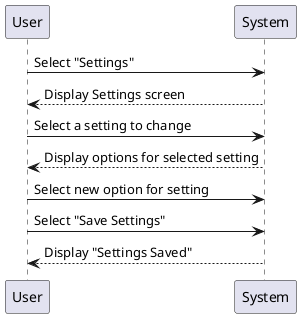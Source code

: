 @startuml
User -> System: Select "Settings"
System --> User: Display Settings screen

User -> System: Select a setting to change
System-->User: Display options for selected setting
User -> System: Select new option for setting
User -> System: Select "Save Settings"
System --> User: Display "Settings Saved"

@enduml